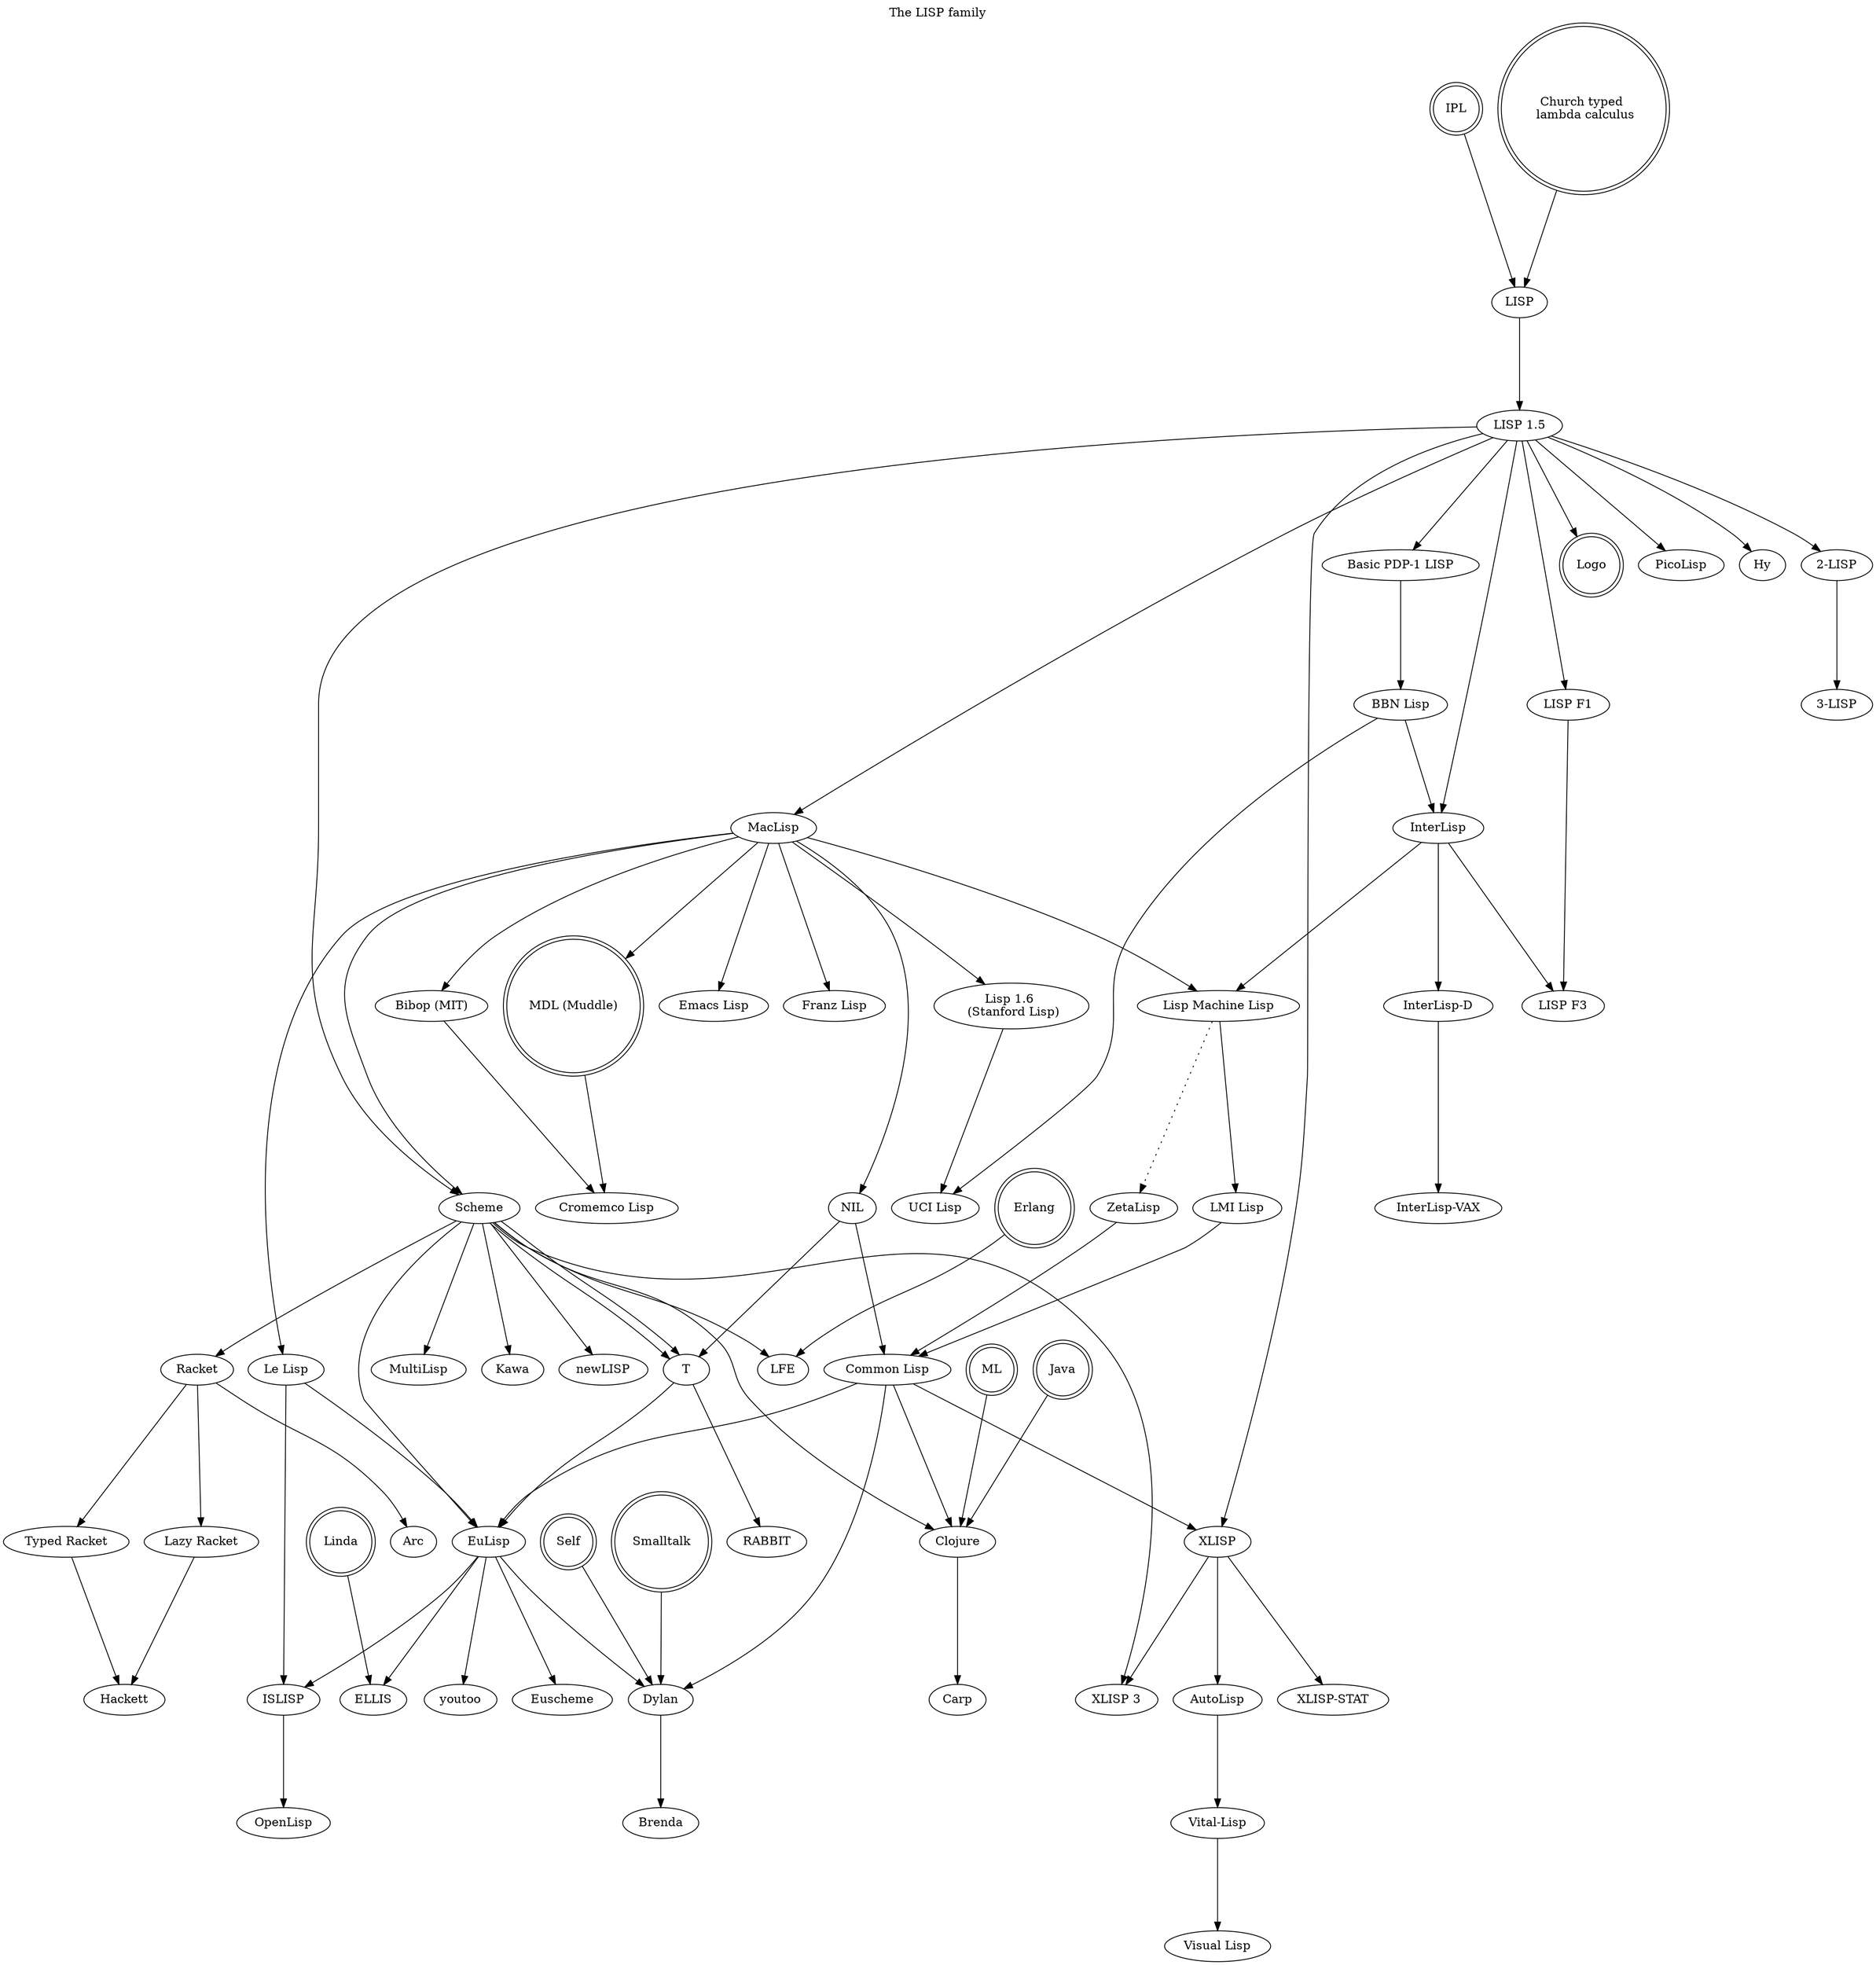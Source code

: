 # -*- graphviz-dot -*-
digraph FP
{
	graph[ranksep=1.5,
	      ratio="expand",
	      concentrate=false,
	      rank=new,
	      constraint=true,
	      label="The LISP family",
	      labelloc=t,
	      splines=true];

	// Entry and exit nodes from/into other languages are doublecircle formatted.
	// Dotted lines represent minor changes from one to another (e.g. renaming)
	// Any changes should render on http://www.webgraphviz.com
	// A great lang reference at http://hopl.info/home.prx

	"IPL" -> "LISP";
	"IPL" [shape = doublecircle];
	"Church typed \n lambda calculus" -> "LISP";
	"Church typed \n lambda calculus" [shape = doublecircle];	
	"LISP" -> "LISP 1.5";
	"LISP 1.5" -> "InterLisp";
	"LISP 1.5" -> "MacLisp";
	"LISP 1.5" -> "Basic PDP-1 LISP";
	"MacLisp" -> "Lisp Machine Lisp";
	"MacLisp" -> "Bibop (MIT)";
	"MacLisp" -> "Lisp 1.6 \n (Stanford Lisp)";
	"Lisp 1.6 \n (Stanford Lisp)" -> "UCI Lisp";
	"Basic PDP-1 LISP" -> "BBN Lisp";
	"BBN Lisp" -> "UCI Lisp";
	"BBN Lisp" -> "InterLisp";
	"InterLisp" -> "Lisp Machine Lisp";
	"InterLisp" -> "InterLisp-D";
	"InterLisp-D" -> "InterLisp-VAX";
	"Lisp Machine Lisp" -> "ZetaLisp" [style=dotted];
	"Lisp Machine Lisp" -> "LMI Lisp";
	"ZetaLisp" -> "Common Lisp";
	"LMI Lisp" -> "Common Lisp";
	"MacLisp" -> "Scheme" -> "MultiLisp";
	"MacLisp" -> "MDL (Muddle)";
	"MDL (Muddle)" -> "Cromemco Lisp";
	"MDL (Muddle)" [shape = doublecircle];
	"Bibop (MIT)" -> "Cromemco Lisp";
	"LISP 1.5" -> "XLISP" -> "AutoLisp" -> "Vital-Lisp";
	"Vital-Lisp" -> "Visual Lisp";
	"Common Lisp" -> "XLISP" -> "XLISP 3";
	"XLISP" -> "XLISP-STAT";
	"Scheme" -> "XLISP 3";
	"MacLisp" -> "Emacs Lisp";
	"MacLisp" -> "NIL" -> "Common Lisp" -> "Dylan";
	"Self" -> "Dylan";
	"Smalltalk" -> "Dylan";
	"Dylan" -> "Brenda";
	"Self" [shape = doublecircle];
	"Smalltalk" [shape = doublecircle];
	"NIL" -> "T";
	"Scheme" -> "T";
	"T" -> "EuLisp" -> "ISLISP" -> "OpenLisp";
	"T" -> "RABBIT";
	"Scheme" -> "Kawa";
	"Scheme" -> "newLISP";
	"LISP 1.5" -> "Logo";
	"Logo" [shape = doublecircle];
	"MacLisp" -> "Franz Lisp";
	"LISP 1.5" -> "Scheme" -> "T";
	"LISP 1.5" -> "PicoLisp";
	"Erlang" -> "LFE";
	"Erlang" [shape = doublecircle];
	"Scheme" -> "LFE";
	"LISP 1.5" -> "Hy";
	"LISP 1.5" -> "2-LISP" -> "3-LISP";
	"LISP 1.5" -> "LISP F1";
	"LISP F1" -> "LISP F3";
	"InterLisp" -> "LISP F3";
	"Scheme" -> "Racket" -> "Arc";
	"Racket" -> "Typed Racket" -> "Hackett";
	"Racket" -> "Lazy Racket" -> "Hackett";
	"Common Lisp" -> "Clojure";
	"Scheme" -> "Clojure";
	"ML" -> "Clojure";
	"ML" [shape = doublecircle];
	"Java" -> "Clojure";
	"Java" [shape = doublecircle];
	"Clojure" -> "Carp";
	"MacLisp" -> "Le Lisp" -> "EuLisp";
	"Scheme" -> "EuLisp";
	"Le Lisp" -> "ISLISP";
	"Common Lisp" -> "EuLisp" -> "Dylan";
	"EuLisp" -> "youtoo";
	"EuLisp" -> "ELLIS";
	"Linda" -> "ELLIS";
	"Linda" [shape = doublecircle];
	"EuLisp" -> "Euscheme";
}
